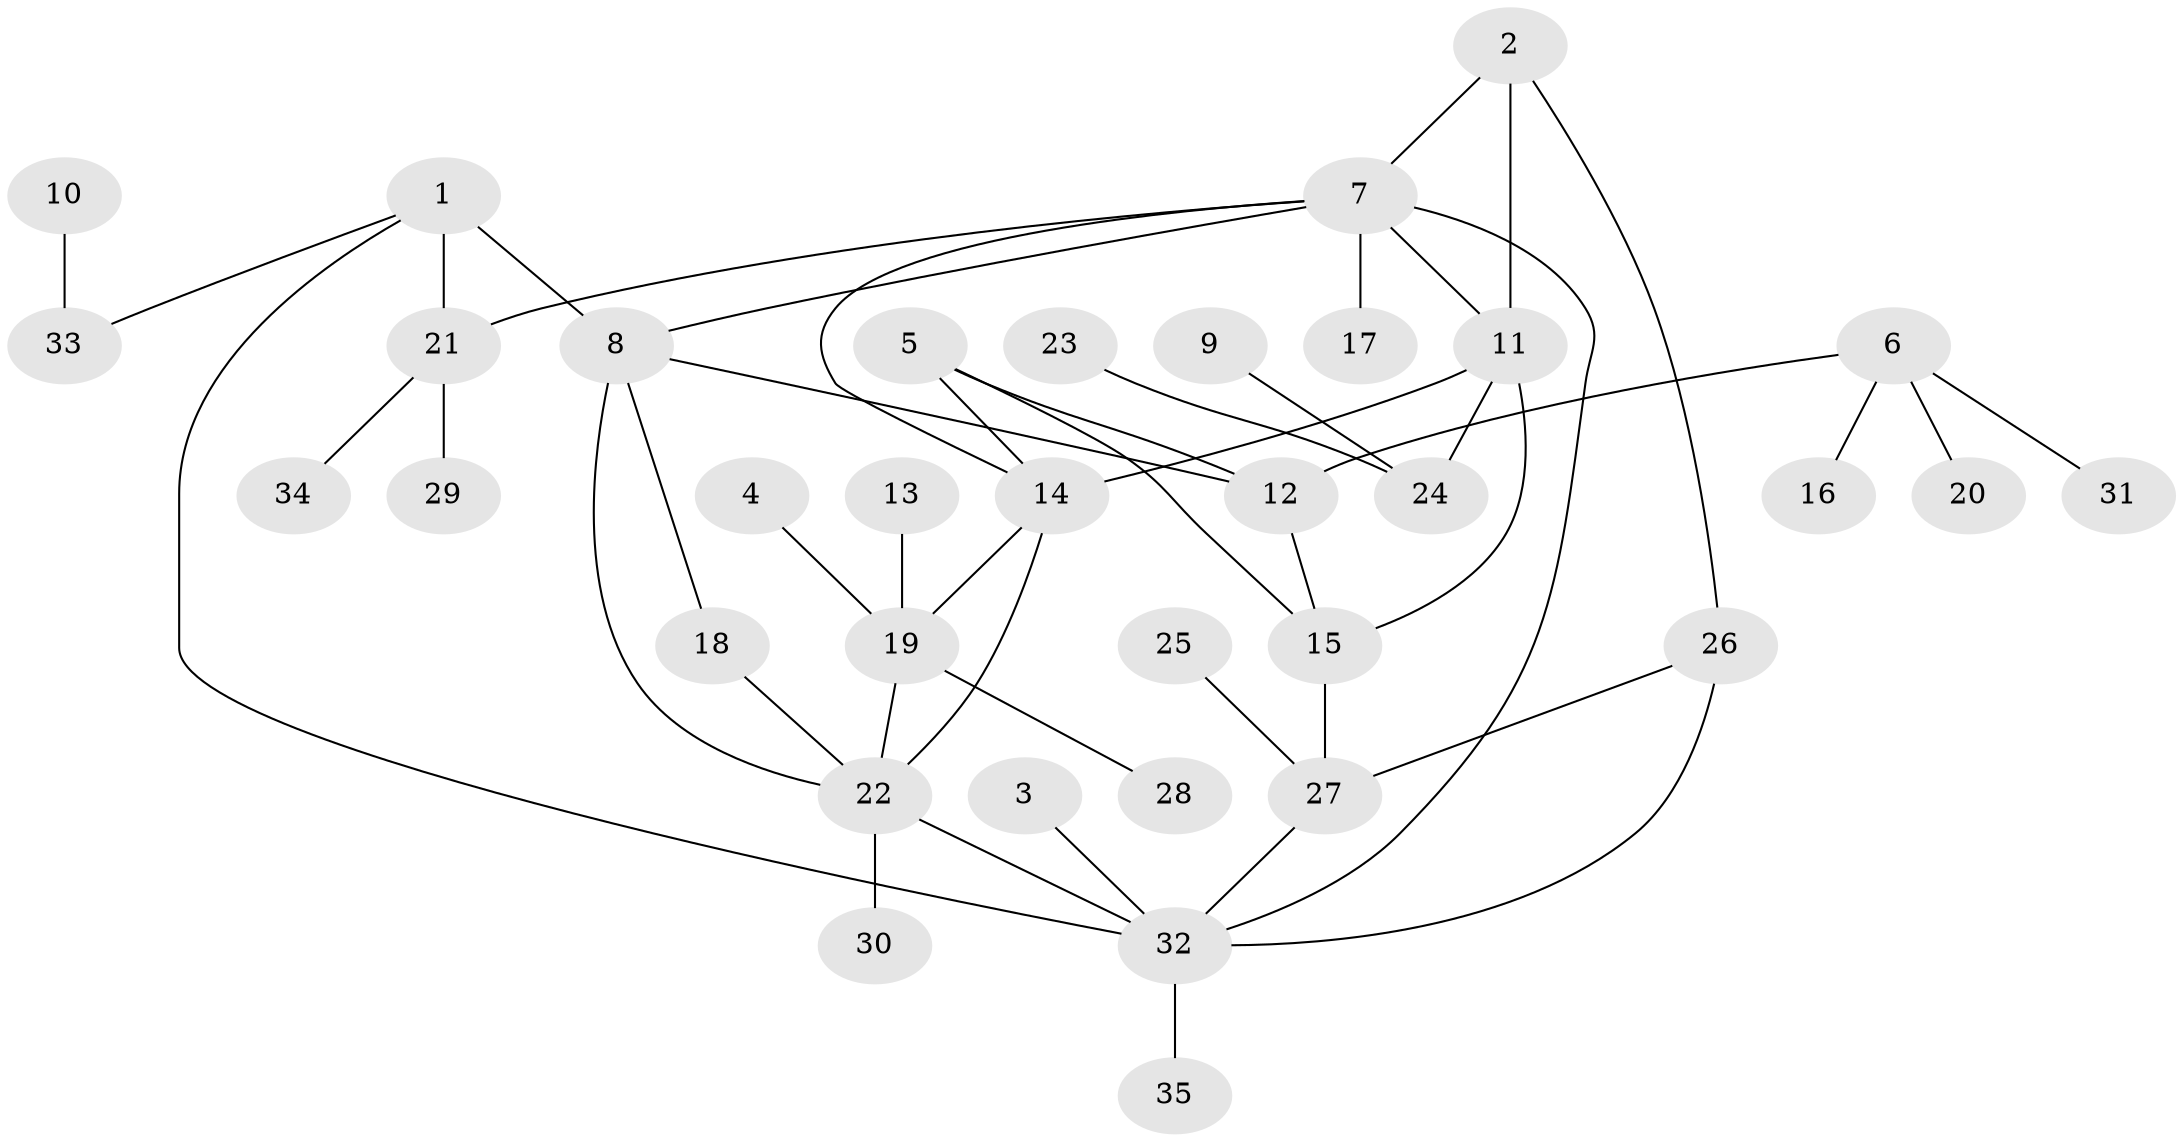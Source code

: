 // original degree distribution, {6: 0.07142857142857142, 4: 0.05714285714285714, 7: 0.04285714285714286, 5: 0.05714285714285714, 8: 0.02857142857142857, 3: 0.02857142857142857, 1: 0.5857142857142857, 2: 0.12857142857142856}
// Generated by graph-tools (version 1.1) at 2025/02/03/09/25 03:02:45]
// undirected, 35 vertices, 48 edges
graph export_dot {
graph [start="1"]
  node [color=gray90,style=filled];
  1;
  2;
  3;
  4;
  5;
  6;
  7;
  8;
  9;
  10;
  11;
  12;
  13;
  14;
  15;
  16;
  17;
  18;
  19;
  20;
  21;
  22;
  23;
  24;
  25;
  26;
  27;
  28;
  29;
  30;
  31;
  32;
  33;
  34;
  35;
  1 -- 8 [weight=2.0];
  1 -- 21 [weight=1.0];
  1 -- 32 [weight=1.0];
  1 -- 33 [weight=1.0];
  2 -- 7 [weight=1.0];
  2 -- 11 [weight=1.0];
  2 -- 26 [weight=1.0];
  3 -- 32 [weight=1.0];
  4 -- 19 [weight=1.0];
  5 -- 12 [weight=1.0];
  5 -- 14 [weight=1.0];
  5 -- 15 [weight=1.0];
  6 -- 12 [weight=1.0];
  6 -- 16 [weight=1.0];
  6 -- 20 [weight=1.0];
  6 -- 31 [weight=1.0];
  7 -- 8 [weight=1.0];
  7 -- 11 [weight=1.0];
  7 -- 14 [weight=1.0];
  7 -- 17 [weight=1.0];
  7 -- 21 [weight=1.0];
  7 -- 32 [weight=1.0];
  8 -- 12 [weight=1.0];
  8 -- 18 [weight=1.0];
  8 -- 22 [weight=1.0];
  9 -- 24 [weight=1.0];
  10 -- 33 [weight=1.0];
  11 -- 14 [weight=1.0];
  11 -- 15 [weight=1.0];
  11 -- 24 [weight=1.0];
  12 -- 15 [weight=1.0];
  13 -- 19 [weight=1.0];
  14 -- 19 [weight=1.0];
  14 -- 22 [weight=1.0];
  15 -- 27 [weight=1.0];
  18 -- 22 [weight=1.0];
  19 -- 22 [weight=1.0];
  19 -- 28 [weight=1.0];
  21 -- 29 [weight=1.0];
  21 -- 34 [weight=1.0];
  22 -- 30 [weight=1.0];
  22 -- 32 [weight=1.0];
  23 -- 24 [weight=1.0];
  25 -- 27 [weight=1.0];
  26 -- 27 [weight=1.0];
  26 -- 32 [weight=1.0];
  27 -- 32 [weight=1.0];
  32 -- 35 [weight=1.0];
}
